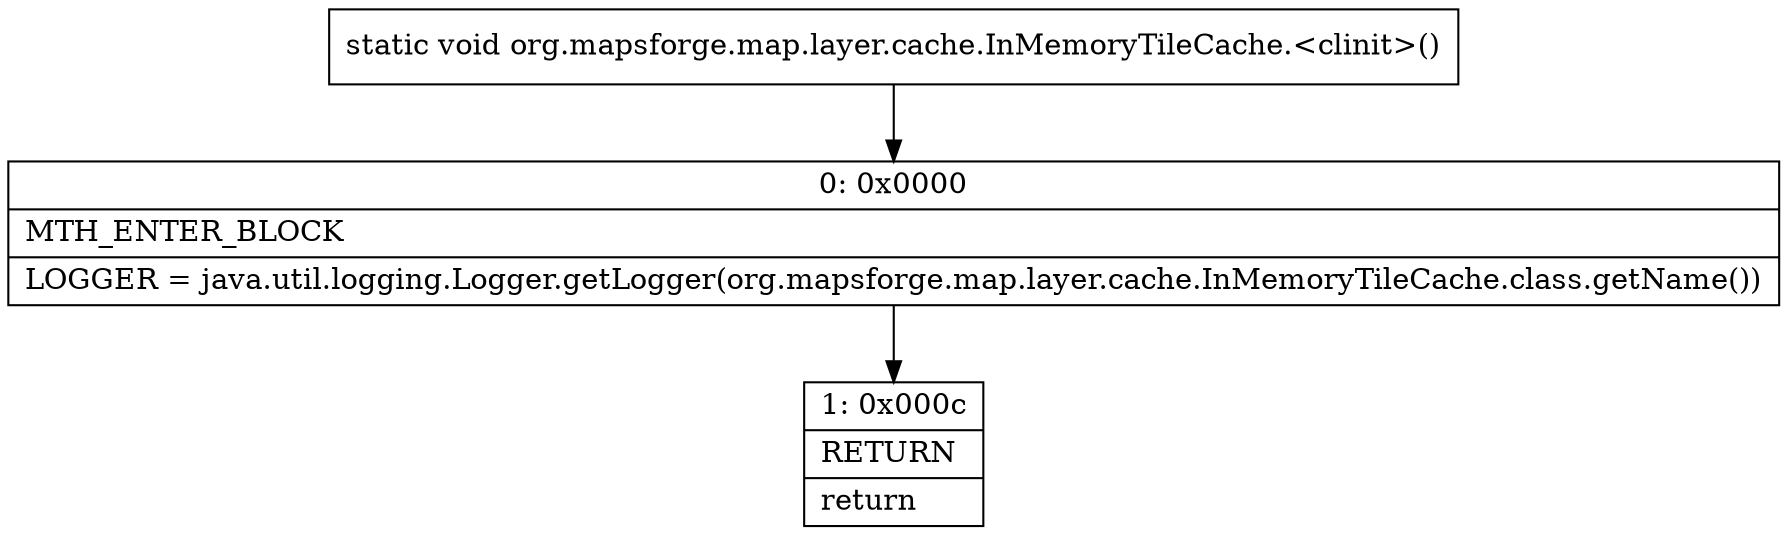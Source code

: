digraph "CFG fororg.mapsforge.map.layer.cache.InMemoryTileCache.\<clinit\>()V" {
Node_0 [shape=record,label="{0\:\ 0x0000|MTH_ENTER_BLOCK\l|LOGGER = java.util.logging.Logger.getLogger(org.mapsforge.map.layer.cache.InMemoryTileCache.class.getName())\l}"];
Node_1 [shape=record,label="{1\:\ 0x000c|RETURN\l|return\l}"];
MethodNode[shape=record,label="{static void org.mapsforge.map.layer.cache.InMemoryTileCache.\<clinit\>() }"];
MethodNode -> Node_0;
Node_0 -> Node_1;
}

